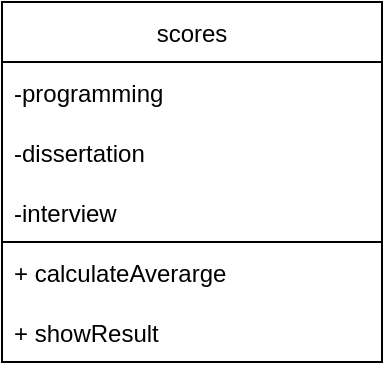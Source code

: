 <mxfile version="18.0.1" type="device"><diagram id="EBIc52vD_KU07M_Td_fr" name="Grading"><mxGraphModel dx="509" dy="967" grid="1" gridSize="10" guides="1" tooltips="1" connect="1" arrows="1" fold="1" page="1" pageScale="1" pageWidth="1169" pageHeight="827" math="0" shadow="0"><root><mxCell id="0"/><mxCell id="1" parent="0"/><mxCell id="HmM5LJTlT39js9NHfv9u-1" value="scores" style="swimlane;fontStyle=0;childLayout=stackLayout;horizontal=1;startSize=30;horizontalStack=0;resizeParent=1;resizeParentMax=0;resizeLast=0;collapsible=1;marginBottom=0;" vertex="1" parent="1"><mxGeometry x="70" y="90" width="190" height="180" as="geometry"/></mxCell><mxCell id="HmM5LJTlT39js9NHfv9u-2" value="-programming" style="text;strokeColor=none;fillColor=none;align=left;verticalAlign=middle;spacingLeft=4;spacingRight=4;overflow=hidden;points=[[0,0.5],[1,0.5]];portConstraint=eastwest;rotatable=0;" vertex="1" parent="HmM5LJTlT39js9NHfv9u-1"><mxGeometry y="30" width="190" height="30" as="geometry"/></mxCell><mxCell id="HmM5LJTlT39js9NHfv9u-3" value="-dissertation" style="text;strokeColor=none;fillColor=none;align=left;verticalAlign=middle;spacingLeft=4;spacingRight=4;overflow=hidden;points=[[0,0.5],[1,0.5]];portConstraint=eastwest;rotatable=0;" vertex="1" parent="HmM5LJTlT39js9NHfv9u-1"><mxGeometry y="60" width="190" height="30" as="geometry"/></mxCell><mxCell id="HmM5LJTlT39js9NHfv9u-4" value="-interview" style="text;strokeColor=none;fillColor=none;align=left;verticalAlign=middle;spacingLeft=4;spacingRight=4;overflow=hidden;points=[[0,0.5],[1,0.5]];portConstraint=eastwest;rotatable=0;" vertex="1" parent="HmM5LJTlT39js9NHfv9u-1"><mxGeometry y="90" width="190" height="30" as="geometry"/></mxCell><mxCell id="HmM5LJTlT39js9NHfv9u-7" value="+ calculateAverarge" style="text;strokeColor=none;fillColor=none;align=left;verticalAlign=middle;spacingLeft=4;spacingRight=4;overflow=hidden;points=[[0,0.5],[1,0.5]];portConstraint=eastwest;rotatable=0;" vertex="1" parent="HmM5LJTlT39js9NHfv9u-1"><mxGeometry y="120" width="190" height="30" as="geometry"/></mxCell><mxCell id="HmM5LJTlT39js9NHfv9u-9" value="+ showResult" style="text;strokeColor=none;fillColor=none;align=left;verticalAlign=middle;spacingLeft=4;spacingRight=4;overflow=hidden;points=[[0,0.5],[1,0.5]];portConstraint=eastwest;rotatable=0;" vertex="1" parent="HmM5LJTlT39js9NHfv9u-1"><mxGeometry y="150" width="190" height="30" as="geometry"/></mxCell><mxCell id="HmM5LJTlT39js9NHfv9u-6" style="edgeStyle=orthogonalEdgeStyle;rounded=0;orthogonalLoop=1;jettySize=auto;html=1;exitX=0;exitY=0.5;exitDx=0;exitDy=0;endArrow=none;endFill=0;entryX=1;entryY=0.5;entryDx=0;entryDy=0;" edge="1" parent="HmM5LJTlT39js9NHfv9u-1"><mxGeometry relative="1" as="geometry"><mxPoint y="135" as="sourcePoint"/><mxPoint x="190" y="135" as="targetPoint"/><Array as="points"><mxPoint y="120"/><mxPoint x="190" y="120"/></Array></mxGeometry></mxCell></root></mxGraphModel></diagram></mxfile>